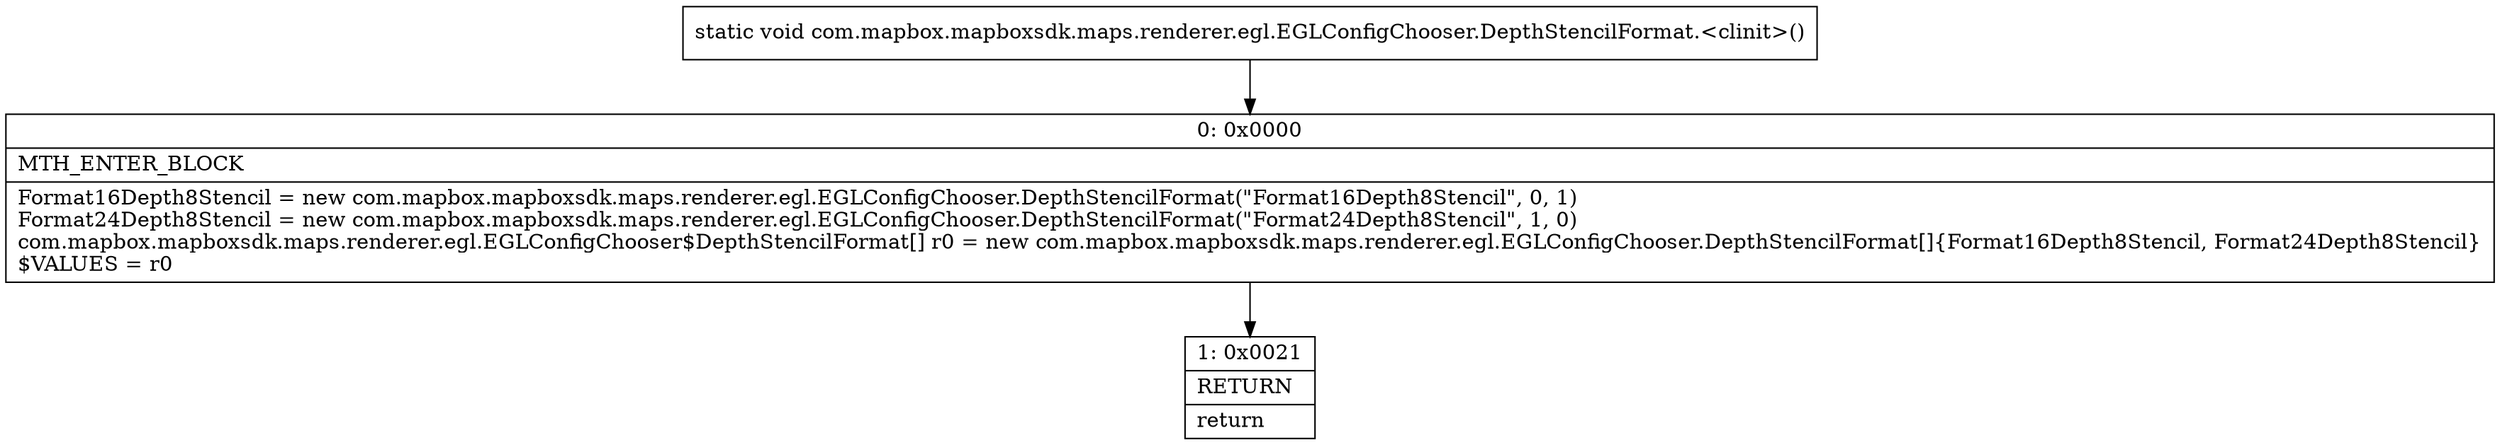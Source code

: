 digraph "CFG forcom.mapbox.mapboxsdk.maps.renderer.egl.EGLConfigChooser.DepthStencilFormat.\<clinit\>()V" {
Node_0 [shape=record,label="{0\:\ 0x0000|MTH_ENTER_BLOCK\l|Format16Depth8Stencil = new com.mapbox.mapboxsdk.maps.renderer.egl.EGLConfigChooser.DepthStencilFormat(\"Format16Depth8Stencil\", 0, 1)\lFormat24Depth8Stencil = new com.mapbox.mapboxsdk.maps.renderer.egl.EGLConfigChooser.DepthStencilFormat(\"Format24Depth8Stencil\", 1, 0)\lcom.mapbox.mapboxsdk.maps.renderer.egl.EGLConfigChooser$DepthStencilFormat[] r0 = new com.mapbox.mapboxsdk.maps.renderer.egl.EGLConfigChooser.DepthStencilFormat[]\{Format16Depth8Stencil, Format24Depth8Stencil\}\l$VALUES = r0\l}"];
Node_1 [shape=record,label="{1\:\ 0x0021|RETURN\l|return\l}"];
MethodNode[shape=record,label="{static void com.mapbox.mapboxsdk.maps.renderer.egl.EGLConfigChooser.DepthStencilFormat.\<clinit\>() }"];
MethodNode -> Node_0;
Node_0 -> Node_1;
}

